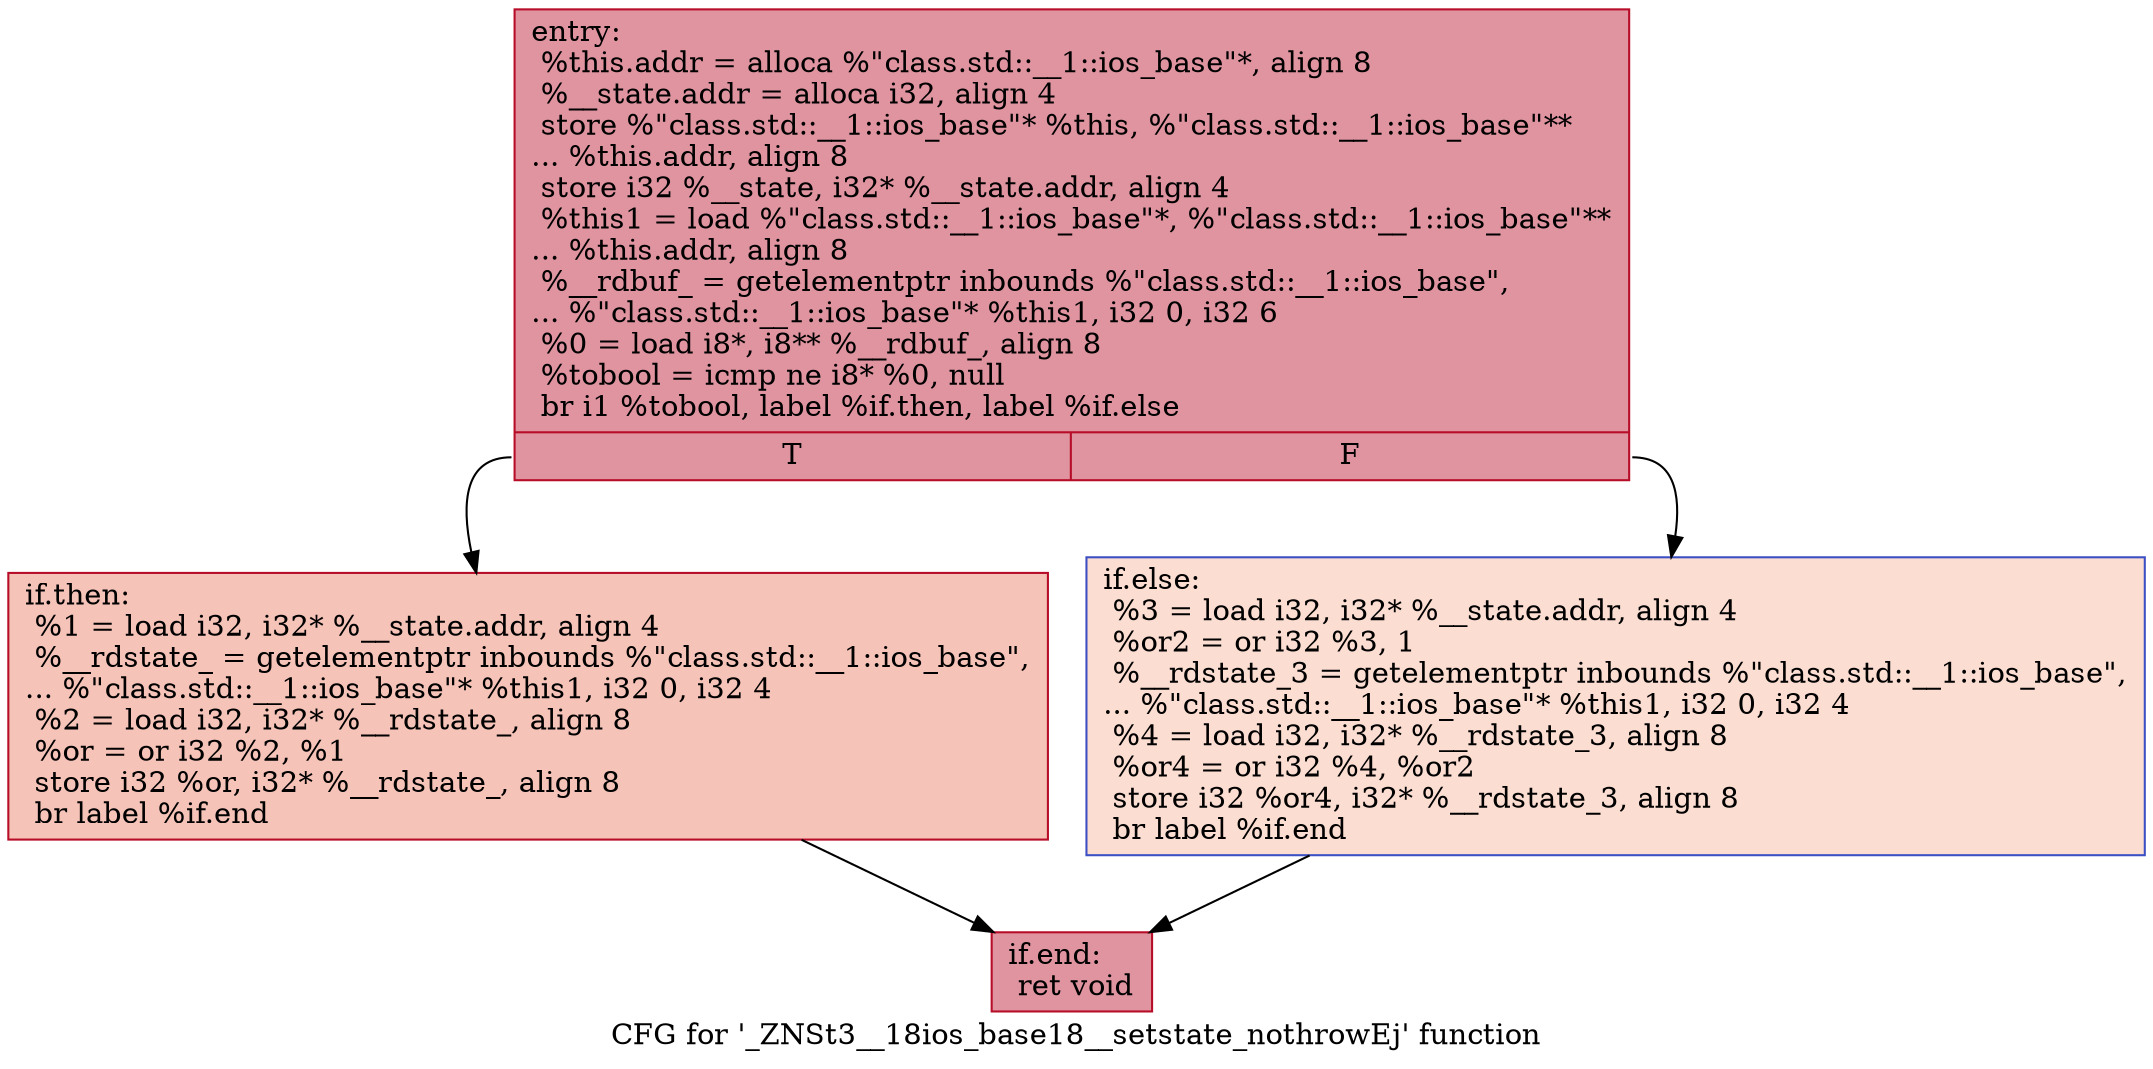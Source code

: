 digraph "CFG for '_ZNSt3__18ios_base18__setstate_nothrowEj' function" {
	label="CFG for '_ZNSt3__18ios_base18__setstate_nothrowEj' function";

	Node0x600003e7df00 [shape=record,color="#b70d28ff", style=filled, fillcolor="#b70d2870",label="{entry:\l  %this.addr = alloca %\"class.std::__1::ios_base\"*, align 8\l  %__state.addr = alloca i32, align 4\l  store %\"class.std::__1::ios_base\"* %this, %\"class.std::__1::ios_base\"**\l... %this.addr, align 8\l  store i32 %__state, i32* %__state.addr, align 4\l  %this1 = load %\"class.std::__1::ios_base\"*, %\"class.std::__1::ios_base\"**\l... %this.addr, align 8\l  %__rdbuf_ = getelementptr inbounds %\"class.std::__1::ios_base\",\l... %\"class.std::__1::ios_base\"* %this1, i32 0, i32 6\l  %0 = load i8*, i8** %__rdbuf_, align 8\l  %tobool = icmp ne i8* %0, null\l  br i1 %tobool, label %if.then, label %if.else\l|{<s0>T|<s1>F}}"];
	Node0x600003e7df00:s0 -> Node0x600003e7df40;
	Node0x600003e7df00:s1 -> Node0x600003e7df80;
	Node0x600003e7df40 [shape=record,color="#b70d28ff", style=filled, fillcolor="#e8765c70",label="{if.then:                                          \l  %1 = load i32, i32* %__state.addr, align 4\l  %__rdstate_ = getelementptr inbounds %\"class.std::__1::ios_base\",\l... %\"class.std::__1::ios_base\"* %this1, i32 0, i32 4\l  %2 = load i32, i32* %__rdstate_, align 8\l  %or = or i32 %2, %1\l  store i32 %or, i32* %__rdstate_, align 8\l  br label %if.end\l}"];
	Node0x600003e7df40 -> Node0x600003e7dfc0;
	Node0x600003e7df80 [shape=record,color="#3d50c3ff", style=filled, fillcolor="#f7b39670",label="{if.else:                                          \l  %3 = load i32, i32* %__state.addr, align 4\l  %or2 = or i32 %3, 1\l  %__rdstate_3 = getelementptr inbounds %\"class.std::__1::ios_base\",\l... %\"class.std::__1::ios_base\"* %this1, i32 0, i32 4\l  %4 = load i32, i32* %__rdstate_3, align 8\l  %or4 = or i32 %4, %or2\l  store i32 %or4, i32* %__rdstate_3, align 8\l  br label %if.end\l}"];
	Node0x600003e7df80 -> Node0x600003e7dfc0;
	Node0x600003e7dfc0 [shape=record,color="#b70d28ff", style=filled, fillcolor="#b70d2870",label="{if.end:                                           \l  ret void\l}"];
}
